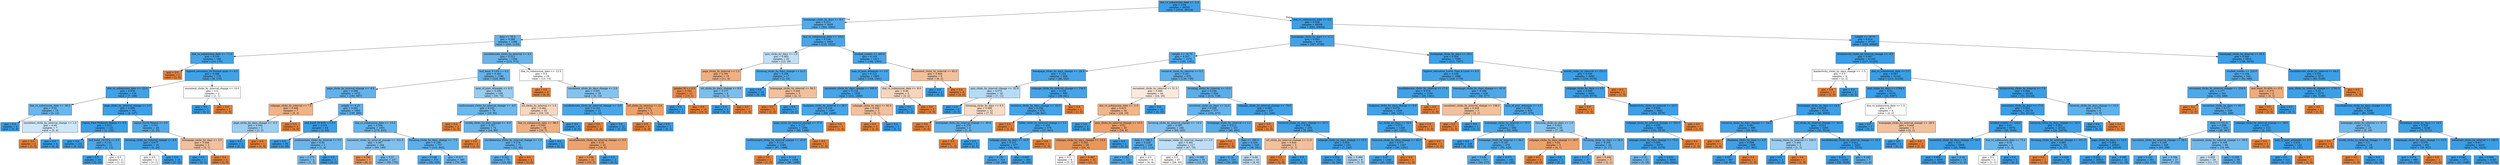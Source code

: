 digraph Tree {
node [shape=box, style="filled", color="black"] ;
0 [label="due_vs_submission_date <= -2.5\ngini = 0.04\nsamples = 49335\nvalue = [1016, 48319]", fillcolor="#399de5fa"] ;
1 [label="homepage_clicks_by_days <= 9.5\ngini = 0.211\nsamples = 3029\nvalue = [364, 2665]", fillcolor="#399de5dc"] ;
0 -> 1 [labeldistance=2.5, labelangle=45, headlabel="True"] ;
2 [label="date <= 35.5\ngini = 0.289\nsamples = 1386\nvalue = [243, 1143]", fillcolor="#399de5c9"] ;
1 -> 2 ;
3 [label="due_vs_submission_date <= -71.0\ngini = 0.105\nsamples = 180\nvalue = [10, 170]", fillcolor="#399de5f0"] ;
2 -> 3 ;
4 [label="gini = 0.0\nsamples = 2\nvalue = [2, 0]", fillcolor="#e58139ff"] ;
3 -> 4 ;
5 [label="highest_education_No Formal quals <= 0.5\ngini = 0.086\nsamples = 178\nvalue = [8, 170]", fillcolor="#399de5f3"] ;
3 -> 5 ;
6 [label="due_vs_submission_date <= -22.5\ngini = 0.076\nsamples = 176\nvalue = [7, 169]", fillcolor="#399de5f4"] ;
5 -> 6 ;
7 [label="due_vs_submission_date <= -36.5\ngini = 0.32\nsamples = 15\nvalue = [3, 12]", fillcolor="#399de5bf"] ;
6 -> 7 ;
8 [label="gini = 0.0\nsamples = 8\nvalue = [0, 8]", fillcolor="#399de5ff"] ;
7 -> 8 ;
9 [label="oucontent_clicks_by_interval_change <= 1.0\ngini = 0.49\nsamples = 7\nvalue = [3, 4]", fillcolor="#399de540"] ;
7 -> 9 ;
10 [label="gini = 0.0\nsamples = 3\nvalue = [3, 0]", fillcolor="#e58139ff"] ;
9 -> 10 ;
11 [label="gini = 0.0\nsamples = 4\nvalue = [0, 4]", fillcolor="#399de5ff"] ;
9 -> 11 ;
12 [label="page_clicks_by_interval_change <= 2.5\ngini = 0.048\nsamples = 161\nvalue = [4, 157]", fillcolor="#399de5f9"] ;
6 -> 12 ;
13 [label="region_East Midlands Region <= 0.5\ngini = 0.015\nsamples = 133\nvalue = [1, 132]", fillcolor="#399de5fd"] ;
12 -> 13 ;
14 [label="gini = 0.0\nsamples = 121\nvalue = [0, 121]", fillcolor="#399de5ff"] ;
13 -> 14 ;
15 [label="imd_band_10-20% <= 0.5\ngini = 0.153\nsamples = 12\nvalue = [1, 11]", fillcolor="#399de5e8"] ;
13 -> 15 ;
16 [label="gini = 0.0\nsamples = 10\nvalue = [0, 10]", fillcolor="#399de5ff"] ;
15 -> 16 ;
17 [label="gini = 0.5\nsamples = 2\nvalue = [1, 1]", fillcolor="#e5813900"] ;
15 -> 17 ;
18 [label="region_North Region <= 0.5\ngini = 0.191\nsamples = 28\nvalue = [3, 25]", fillcolor="#399de5e0"] ;
12 -> 18 ;
19 [label="forumng_clicks_by_interval_change <= 4.5\ngini = 0.077\nsamples = 25\nvalue = [1, 24]", fillcolor="#399de5f4"] ;
18 -> 19 ;
20 [label="gini = 0.5\nsamples = 2\nvalue = [1, 1]", fillcolor="#e5813900"] ;
19 -> 20 ;
21 [label="gini = 0.0\nsamples = 23\nvalue = [0, 23]", fillcolor="#399de5ff"] ;
19 -> 21 ;
22 [label="homepage_clicks_by_days <= 3.5\ngini = 0.444\nsamples = 3\nvalue = [2, 1]", fillcolor="#e581397f"] ;
18 -> 22 ;
23 [label="gini = 0.0\nsamples = 1\nvalue = [0, 1]", fillcolor="#399de5ff"] ;
22 -> 23 ;
24 [label="gini = 0.0\nsamples = 2\nvalue = [2, 0]", fillcolor="#e58139ff"] ;
22 -> 24 ;
25 [label="oucontent_clicks_by_interval_change <= 14.0\ngini = 0.5\nsamples = 2\nvalue = [1, 1]", fillcolor="#e5813900"] ;
5 -> 25 ;
26 [label="gini = 0.0\nsamples = 1\nvalue = [0, 1]", fillcolor="#399de5ff"] ;
25 -> 26 ;
27 [label="gini = 0.0\nsamples = 1\nvalue = [1, 0]", fillcolor="#e58139ff"] ;
25 -> 27 ;
28 [label="oucollaborate_clicks_by_interval <= 4.5\ngini = 0.312\nsamples = 1206\nvalue = [233, 973]", fillcolor="#399de5c2"] ;
2 -> 28 ;
29 [label="imd_band_0-10% <= 0.5\ngini = 0.303\nsamples = 1180\nvalue = [220, 960]", fillcolor="#399de5c5"] ;
28 -> 29 ;
30 [label="page_clicks_by_interval_change <= -9.5\ngini = 0.286\nsamples = 1072\nvalue = [185, 887]", fillcolor="#399de5ca"] ;
29 -> 30 ;
31 [label="subpage_clicks_by_interval <= 7.5\ngini = 0.408\nsamples = 7\nvalue = [5, 2]", fillcolor="#e5813999"] ;
30 -> 31 ;
32 [label="page_clicks_by_days_change <= -5.5\ngini = 0.444\nsamples = 3\nvalue = [1, 2]", fillcolor="#399de57f"] ;
31 -> 32 ;
33 [label="gini = 0.0\nsamples = 2\nvalue = [0, 2]", fillcolor="#399de5ff"] ;
32 -> 33 ;
34 [label="gini = 0.0\nsamples = 1\nvalue = [1, 0]", fillcolor="#e58139ff"] ;
32 -> 34 ;
35 [label="gini = 0.0\nsamples = 4\nvalue = [4, 0]", fillcolor="#e58139ff"] ;
31 -> 35 ;
36 [label="weight <= 6.25\ngini = 0.281\nsamples = 1065\nvalue = [180, 885]", fillcolor="#399de5cb"] ;
30 -> 36 ;
37 [label="imd_band_50-60% <= 0.5\ngini = 0.031\nsamples = 64\nvalue = [1, 63]", fillcolor="#399de5fb"] ;
36 -> 37 ;
38 [label="gini = 0.0\nsamples = 59\nvalue = [0, 59]", fillcolor="#399de5ff"] ;
37 -> 38 ;
39 [label="ouelluminate_clicks_by_interval <= 0.5\ngini = 0.32\nsamples = 5\nvalue = [1, 4]", fillcolor="#399de5bf"] ;
37 -> 39 ;
40 [label="gini = 0.375\nsamples = 4\nvalue = [1, 3]", fillcolor="#399de5aa"] ;
39 -> 40 ;
41 [label="gini = 0.0\nsamples = 1\nvalue = [0, 1]", fillcolor="#399de5ff"] ;
39 -> 41 ;
42 [label="due_vs_submission_date <= -13.5\ngini = 0.294\nsamples = 1001\nvalue = [179, 822]", fillcolor="#399de5c7"] ;
36 -> 42 ;
43 [label="oucontent_clicks_by_interval_change <= -321.5\ngini = 0.387\nsamples = 244\nvalue = [64, 180]", fillcolor="#399de5a4"] ;
42 -> 43 ;
44 [label="gini = 0.245\nsamples = 7\nvalue = [6, 1]", fillcolor="#e58139d4"] ;
43 -> 44 ;
45 [label="gini = 0.37\nsamples = 237\nvalue = [58, 179]", fillcolor="#399de5ac"] ;
43 -> 45 ;
46 [label="forumng_clicks_by_days_change <= -7.5\ngini = 0.258\nsamples = 757\nvalue = [115, 642]", fillcolor="#399de5d1"] ;
42 -> 46 ;
47 [label="gini = 0.188\nsamples = 372\nvalue = [39, 333]", fillcolor="#399de5e1"] ;
46 -> 47 ;
48 [label="gini = 0.317\nsamples = 385\nvalue = [76, 309]", fillcolor="#399de5c0"] ;
46 -> 48 ;
49 [label="num_of_prev_attempts <= 0.5\ngini = 0.438\nsamples = 108\nvalue = [35, 73]", fillcolor="#399de585"] ;
29 -> 49 ;
50 [label="ouelluminate_clicks_by_interval_change <= -4.5\ngini = 0.332\nsamples = 76\nvalue = [16, 60]", fillcolor="#399de5bb"] ;
49 -> 50 ;
51 [label="gini = 0.0\nsamples = 2\nvalue = [2, 0]", fillcolor="#e58139ff"] ;
50 -> 51 ;
52 [label="ouwiki_clicks_by_days_change <= -6.0\ngini = 0.307\nsamples = 74\nvalue = [14, 60]", fillcolor="#399de5c4"] ;
50 -> 52 ;
53 [label="gini = 0.0\nsamples = 2\nvalue = [2, 0]", fillcolor="#e58139ff"] ;
52 -> 53 ;
54 [label="oucollaborate_clicks_by_interval_change <= 1.5\ngini = 0.278\nsamples = 72\nvalue = [12, 60]", fillcolor="#399de5cc"] ;
52 -> 54 ;
55 [label="gini = 0.245\nsamples = 70\nvalue = [10, 60]", fillcolor="#399de5d4"] ;
54 -> 55 ;
56 [label="gini = 0.0\nsamples = 2\nvalue = [2, 0]", fillcolor="#e58139ff"] ;
54 -> 56 ;
57 [label="url_clicks_by_interval <= 1.5\ngini = 0.482\nsamples = 32\nvalue = [19, 13]", fillcolor="#e5813951"] ;
49 -> 57 ;
58 [label="due_vs_submission_date <= -86.5\ngini = 0.393\nsamples = 26\nvalue = [19, 7]", fillcolor="#e58139a1"] ;
57 -> 58 ;
59 [label="gini = 0.0\nsamples = 2\nvalue = [0, 2]", fillcolor="#399de5ff"] ;
58 -> 59 ;
60 [label="oucollaborate_clicks_by_interval_change <= 0.5\ngini = 0.33\nsamples = 24\nvalue = [19, 5]", fillcolor="#e58139bc"] ;
58 -> 60 ;
61 [label="gini = 0.236\nsamples = 22\nvalue = [19, 3]", fillcolor="#e58139d7"] ;
60 -> 61 ;
62 [label="gini = 0.0\nsamples = 2\nvalue = [0, 2]", fillcolor="#399de5ff"] ;
60 -> 62 ;
63 [label="gini = 0.0\nsamples = 6\nvalue = [0, 6]", fillcolor="#399de5ff"] ;
57 -> 63 ;
64 [label="due_vs_submission_date <= -12.5\ngini = 0.5\nsamples = 26\nvalue = [13, 13]", fillcolor="#e5813900"] ;
28 -> 64 ;
65 [label="gini = 0.0\nsamples = 8\nvalue = [8, 0]", fillcolor="#e58139ff"] ;
64 -> 65 ;
66 [label="oucontent_clicks_by_days_change <= 2.0\ngini = 0.401\nsamples = 18\nvalue = [5, 13]", fillcolor="#399de59d"] ;
64 -> 66 ;
67 [label="oucollaborate_clicks_by_interval_change <= -2.0\ngini = 0.142\nsamples = 13\nvalue = [1, 12]", fillcolor="#399de5ea"] ;
66 -> 67 ;
68 [label="gini = 0.0\nsamples = 1\nvalue = [1, 0]", fillcolor="#e58139ff"] ;
67 -> 68 ;
69 [label="gini = 0.0\nsamples = 12\nvalue = [0, 12]", fillcolor="#399de5ff"] ;
67 -> 69 ;
70 [label="url_clicks_by_interval <= 2.0\ngini = 0.32\nsamples = 5\nvalue = [4, 1]", fillcolor="#e58139bf"] ;
66 -> 70 ;
71 [label="gini = 0.0\nsamples = 4\nvalue = [4, 0]", fillcolor="#e58139ff"] ;
70 -> 71 ;
72 [label="gini = 0.0\nsamples = 1\nvalue = [0, 1]", fillcolor="#399de5ff"] ;
70 -> 72 ;
73 [label="due_vs_submission_date <= -23.0\ngini = 0.136\nsamples = 1643\nvalue = [121, 1522]", fillcolor="#399de5eb"] ;
1 -> 73 ;
74 [label="quiz_clicks_by_days <= 1.0\ngini = 0.482\nsamples = 32\nvalue = [13, 19]", fillcolor="#399de551"] ;
73 -> 74 ;
75 [label="page_clicks_by_interval <= 1.5\ngini = 0.391\nsamples = 15\nvalue = [11, 4]", fillcolor="#e58139a2"] ;
74 -> 75 ;
76 [label="gender_M <= 0.5\ngini = 0.165\nsamples = 11\nvalue = [10, 1]", fillcolor="#e58139e6"] ;
75 -> 76 ;
77 [label="gini = 0.0\nsamples = 1\nvalue = [0, 1]", fillcolor="#399de5ff"] ;
76 -> 77 ;
78 [label="gini = 0.0\nsamples = 10\nvalue = [10, 0]", fillcolor="#e58139ff"] ;
76 -> 78 ;
79 [label="url_clicks_by_days_change <= 8.0\ngini = 0.375\nsamples = 4\nvalue = [1, 3]", fillcolor="#399de5aa"] ;
75 -> 79 ;
80 [label="gini = 0.0\nsamples = 3\nvalue = [0, 3]", fillcolor="#399de5ff"] ;
79 -> 80 ;
81 [label="gini = 0.0\nsamples = 1\nvalue = [1, 0]", fillcolor="#e58139ff"] ;
79 -> 81 ;
82 [label="forumng_clicks_by_days_change <= 41.5\ngini = 0.208\nsamples = 17\nvalue = [2, 15]", fillcolor="#399de5dd"] ;
74 -> 82 ;
83 [label="gini = 0.0\nsamples = 14\nvalue = [0, 14]", fillcolor="#399de5ff"] ;
82 -> 83 ;
84 [label="homepage_clicks_by_interval <= 56.5\ngini = 0.444\nsamples = 3\nvalue = [2, 1]", fillcolor="#e581397f"] ;
82 -> 84 ;
85 [label="gini = 0.0\nsamples = 2\nvalue = [2, 0]", fillcolor="#e58139ff"] ;
84 -> 85 ;
86 [label="gini = 0.0\nsamples = 1\nvalue = [0, 1]", fillcolor="#399de5ff"] ;
84 -> 86 ;
87 [label="studied_credits <= 345.0\ngini = 0.125\nsamples = 1611\nvalue = [108, 1503]", fillcolor="#399de5ed"] ;
73 -> 87 ;
88 [label="num_of_prev_attempts <= 3.5\ngini = 0.121\nsamples = 1605\nvalue = [104, 1501]", fillcolor="#399de5ed"] ;
87 -> 88 ;
89 [label="oucontent_clicks_by_days_change <= 349.5\ngini = 0.118\nsamples = 1600\nvalue = [101, 1499]", fillcolor="#399de5ee"] ;
88 -> 89 ;
90 [label="dualpane_clicks_by_interval <= 28.5\ngini = 0.116\nsamples = 1597\nvalue = [99, 1498]", fillcolor="#399de5ee"] ;
89 -> 90 ;
91 [label="page_clicks_by_interval_change <= 27.0\ngini = 0.115\nsamples = 1596\nvalue = [98, 1498]", fillcolor="#399de5ee"] ;
90 -> 91 ;
92 [label="ouelluminate_clicks_by_interval_change <= -43.0\ngini = 0.114\nsamples = 1595\nvalue = [97, 1498]", fillcolor="#399de5ee"] ;
91 -> 92 ;
93 [label="gini = 0.0\nsamples = 1\nvalue = [1, 0]", fillcolor="#e58139ff"] ;
92 -> 93 ;
94 [label="gini = 0.113\nsamples = 1594\nvalue = [96, 1498]", fillcolor="#399de5ef"] ;
92 -> 94 ;
95 [label="gini = 0.0\nsamples = 1\nvalue = [1, 0]", fillcolor="#e58139ff"] ;
91 -> 95 ;
96 [label="gini = 0.0\nsamples = 1\nvalue = [1, 0]", fillcolor="#e58139ff"] ;
90 -> 96 ;
97 [label="subpage_clicks_by_days <= 82.0\ngini = 0.444\nsamples = 3\nvalue = [2, 1]", fillcolor="#e581397f"] ;
89 -> 97 ;
98 [label="gini = 0.0\nsamples = 2\nvalue = [2, 0]", fillcolor="#e58139ff"] ;
97 -> 98 ;
99 [label="gini = 0.0\nsamples = 1\nvalue = [0, 1]", fillcolor="#399de5ff"] ;
97 -> 99 ;
100 [label="due_vs_submission_date <= -6.0\ngini = 0.48\nsamples = 5\nvalue = [3, 2]", fillcolor="#e5813955"] ;
88 -> 100 ;
101 [label="gini = 0.0\nsamples = 2\nvalue = [0, 2]", fillcolor="#399de5ff"] ;
100 -> 101 ;
102 [label="gini = 0.0\nsamples = 3\nvalue = [3, 0]", fillcolor="#e58139ff"] ;
100 -> 102 ;
103 [label="oucontent_clicks_by_interval <= 82.5\ngini = 0.444\nsamples = 6\nvalue = [4, 2]", fillcolor="#e581397f"] ;
87 -> 103 ;
104 [label="gini = 0.0\nsamples = 2\nvalue = [0, 2]", fillcolor="#399de5ff"] ;
103 -> 104 ;
105 [label="gini = 0.0\nsamples = 4\nvalue = [4, 0]", fillcolor="#e58139ff"] ;
103 -> 105 ;
106 [label="due_vs_submission_date <= 0.5\ngini = 0.028\nsamples = 46306\nvalue = [652, 45654]", fillcolor="#399de5fb"] ;
0 -> 106 [labeldistance=2.5, labelangle=-45, headlabel="False"] ;
107 [label="homepage_clicks_by_days <= 11.5\ngini = 0.083\nsamples = 9145\nvalue = [397, 8748]", fillcolor="#399de5f3"] ;
106 -> 107 ;
108 [label="weight <= 18.75\ngini = 0.207\nsamples = 1576\nvalue = [185, 1391]", fillcolor="#399de5dd"] ;
107 -> 108 ;
109 [label="homepage_clicks_by_days_change <= -29.5\ngini = 0.123\nsamples = 698\nvalue = [46, 652]", fillcolor="#399de5ed"] ;
108 -> 109 ;
110 [label="quiz_clicks_by_interval_change <= -52.0\ngini = 0.475\nsamples = 18\nvalue = [7, 11]", fillcolor="#399de55d"] ;
109 -> 110 ;
111 [label="gini = 0.0\nsamples = 6\nvalue = [0, 6]", fillcolor="#399de5ff"] ;
110 -> 111 ;
112 [label="forumng_clicks_by_days <= 9.5\ngini = 0.486\nsamples = 12\nvalue = [7, 5]", fillcolor="#e5813949"] ;
110 -> 112 ;
113 [label="gini = 0.0\nsamples = 6\nvalue = [6, 0]", fillcolor="#e58139ff"] ;
112 -> 113 ;
114 [label="homepage_clicks_by_interval_change <= -69.0\ngini = 0.278\nsamples = 6\nvalue = [1, 5]", fillcolor="#399de5cc"] ;
112 -> 114 ;
115 [label="gini = 0.0\nsamples = 1\nvalue = [1, 0]", fillcolor="#e58139ff"] ;
114 -> 115 ;
116 [label="gini = 0.0\nsamples = 5\nvalue = [0, 5]", fillcolor="#399de5ff"] ;
114 -> 116 ;
117 [label="subpage_clicks_by_interval_change <= 134.5\ngini = 0.108\nsamples = 680\nvalue = [39, 641]", fillcolor="#399de5ef"] ;
109 -> 117 ;
118 [label="resource_clicks_by_days_change <= -23.5\ngini = 0.106\nsamples = 679\nvalue = [38, 641]", fillcolor="#399de5f0"] ;
117 -> 118 ;
119 [label="gini = 0.0\nsamples = 1\nvalue = [1, 0]", fillcolor="#e58139ff"] ;
118 -> 119 ;
120 [label="folder_clicks_by_interval_change <= 2.5\ngini = 0.103\nsamples = 678\nvalue = [37, 641]", fillcolor="#399de5f0"] ;
118 -> 120 ;
121 [label="subpage_clicks_by_days <= 10.5\ngini = 0.101\nsamples = 677\nvalue = [36, 641]", fillcolor="#399de5f1"] ;
120 -> 121 ;
122 [label="gini = 0.162\nsamples = 314\nvalue = [28, 286]", fillcolor="#399de5e6"] ;
121 -> 122 ;
123 [label="gini = 0.043\nsamples = 363\nvalue = [8, 355]", fillcolor="#399de5f9"] ;
121 -> 123 ;
124 [label="gini = 0.0\nsamples = 1\nvalue = [1, 0]", fillcolor="#e58139ff"] ;
120 -> 124 ;
125 [label="gini = 0.0\nsamples = 1\nvalue = [1, 0]", fillcolor="#e58139ff"] ;
117 -> 125 ;
126 [label="resource_clicks_by_interval <= 0.5\ngini = 0.267\nsamples = 878\nvalue = [139, 739]", fillcolor="#399de5cf"] ;
108 -> 126 ;
127 [label="oucontent_clicks_by_interval <= 51.5\ngini = 0.496\nsamples = 44\nvalue = [24, 20]", fillcolor="#e581392a"] ;
126 -> 127 ;
128 [label="due_vs_submission_date <= -1.5\ngini = 0.415\nsamples = 34\nvalue = [24, 10]", fillcolor="#e5813995"] ;
127 -> 128 ;
129 [label="gini = 0.0\nsamples = 4\nvalue = [0, 4]", fillcolor="#399de5ff"] ;
128 -> 129 ;
130 [label="quiz_clicks_by_interval_change <= 15.5\ngini = 0.32\nsamples = 30\nvalue = [24, 6]", fillcolor="#e58139bf"] ;
128 -> 130 ;
131 [label="subpage_clicks_by_days_change <= -14.0\ngini = 0.245\nsamples = 28\nvalue = [24, 4]", fillcolor="#e58139d4"] ;
130 -> 131 ;
132 [label="gini = 0.5\nsamples = 6\nvalue = [3, 3]", fillcolor="#e5813900"] ;
131 -> 132 ;
133 [label="gini = 0.087\nsamples = 22\nvalue = [21, 1]", fillcolor="#e58139f3"] ;
131 -> 133 ;
134 [label="gini = 0.0\nsamples = 2\nvalue = [0, 2]", fillcolor="#399de5ff"] ;
130 -> 134 ;
135 [label="gini = 0.0\nsamples = 10\nvalue = [0, 10]", fillcolor="#399de5ff"] ;
127 -> 135 ;
136 [label="forumng_clicks_by_interval <= 13.5\ngini = 0.238\nsamples = 834\nvalue = [115, 719]", fillcolor="#399de5d6"] ;
126 -> 136 ;
137 [label="oucontent_clicks_by_days <= 22.5\ngini = 0.296\nsamples = 577\nvalue = [104, 473]", fillcolor="#399de5c7"] ;
136 -> 137 ;
138 [label="forumng_clicks_by_interval_change <= -10.5\ngini = 0.385\nsamples = 246\nvalue = [64, 182]", fillcolor="#399de5a5"] ;
137 -> 138 ;
139 [label="date <= 168.5\ngini = 0.229\nsamples = 129\nvalue = [17, 112]", fillcolor="#399de5d8"] ;
138 -> 139 ;
140 [label="gini = 0.192\nsamples = 121\nvalue = [13, 108]", fillcolor="#399de5e0"] ;
139 -> 140 ;
141 [label="gini = 0.5\nsamples = 8\nvalue = [4, 4]", fillcolor="#e5813900"] ;
139 -> 141 ;
142 [label="homepage_clicks_by_interval_change <= 2.5\ngini = 0.481\nsamples = 117\nvalue = [47, 70]", fillcolor="#399de554"] ;
138 -> 142 ;
143 [label="gini = 0.5\nsamples = 67\nvalue = [34, 33]", fillcolor="#e5813908"] ;
142 -> 143 ;
144 [label="gini = 0.385\nsamples = 50\nvalue = [13, 37]", fillcolor="#399de5a5"] ;
142 -> 144 ;
145 [label="homepage_clicks_by_interval <= 2.5\ngini = 0.212\nsamples = 331\nvalue = [40, 291]", fillcolor="#399de5dc"] ;
137 -> 145 ;
146 [label="gini = 0.0\nsamples = 2\nvalue = [2, 0]", fillcolor="#e58139ff"] ;
145 -> 146 ;
147 [label="date <= 186.0\ngini = 0.204\nsamples = 329\nvalue = [38, 291]", fillcolor="#399de5de"] ;
145 -> 147 ;
148 [label="gini = 0.19\nsamples = 319\nvalue = [34, 285]", fillcolor="#399de5e1"] ;
147 -> 148 ;
149 [label="gini = 0.48\nsamples = 10\nvalue = [4, 6]", fillcolor="#399de555"] ;
147 -> 149 ;
150 [label="subpage_clicks_by_interval_change <= -79.5\ngini = 0.082\nsamples = 257\nvalue = [11, 246]", fillcolor="#399de5f4"] ;
136 -> 150 ;
151 [label="gini = 0.0\nsamples = 2\nvalue = [2, 0]", fillcolor="#e58139ff"] ;
150 -> 151 ;
152 [label="resource_clicks_by_days_change <= -22.5\ngini = 0.068\nsamples = 255\nvalue = [9, 246]", fillcolor="#399de5f6"] ;
150 -> 152 ;
153 [label="url_clicks_by_interval_change <= 11.0\ngini = 0.444\nsamples = 3\nvalue = [2, 1]", fillcolor="#e581397f"] ;
152 -> 153 ;
154 [label="gini = 0.0\nsamples = 2\nvalue = [2, 0]", fillcolor="#e58139ff"] ;
153 -> 154 ;
155 [label="gini = 0.0\nsamples = 1\nvalue = [0, 1]", fillcolor="#399de5ff"] ;
153 -> 155 ;
156 [label="subpage_clicks_by_days_change <= 15.5\ngini = 0.054\nsamples = 252\nvalue = [7, 245]", fillcolor="#399de5f8"] ;
152 -> 156 ;
157 [label="gini = 0.032\nsamples = 244\nvalue = [4, 240]", fillcolor="#399de5fb"] ;
156 -> 157 ;
158 [label="gini = 0.469\nsamples = 8\nvalue = [3, 5]", fillcolor="#399de566"] ;
156 -> 158 ;
159 [label="homepage_clicks_by_days <= 19.5\ngini = 0.054\nsamples = 7569\nvalue = [212, 7357]", fillcolor="#399de5f8"] ;
107 -> 159 ;
160 [label="highest_education_Lower Than A Level <= 0.5\ngini = 0.108\nsamples = 1886\nvalue = [108, 1778]", fillcolor="#399de5f0"] ;
159 -> 160 ;
161 [label="oucollaborate_clicks_by_interval <= 17.5\ngini = 0.075\nsamples = 1250\nvalue = [49, 1201]", fillcolor="#399de5f5"] ;
160 -> 161 ;
162 [label="dualpane_clicks_by_days_change <= 6.0\ngini = 0.074\nsamples = 1249\nvalue = [48, 1201]", fillcolor="#399de5f5"] ;
161 -> 162 ;
163 [label="url_clicks_by_days <= 16.5\ngini = 0.072\nsamples = 1248\nvalue = [47, 1201]", fillcolor="#399de5f5"] ;
162 -> 163 ;
164 [label="resource_clicks_by_days_change <= 36.5\ngini = 0.071\nsamples = 1247\nvalue = [46, 1201]", fillcolor="#399de5f5"] ;
163 -> 164 ;
165 [label="gini = 0.07\nsamples = 1246\nvalue = [45, 1201]", fillcolor="#399de5f5"] ;
164 -> 165 ;
166 [label="gini = 0.0\nsamples = 1\nvalue = [1, 0]", fillcolor="#e58139ff"] ;
164 -> 166 ;
167 [label="gini = 0.0\nsamples = 1\nvalue = [1, 0]", fillcolor="#e58139ff"] ;
163 -> 167 ;
168 [label="gini = 0.0\nsamples = 1\nvalue = [1, 0]", fillcolor="#e58139ff"] ;
162 -> 168 ;
169 [label="gini = 0.0\nsamples = 1\nvalue = [1, 0]", fillcolor="#e58139ff"] ;
161 -> 169 ;
170 [label="homepage_clicks_by_days_change <= -61.0\ngini = 0.168\nsamples = 636\nvalue = [59, 577]", fillcolor="#399de5e5"] ;
160 -> 170 ;
171 [label="oucontent_clicks_by_interval_change <= 138.0\ngini = 0.444\nsamples = 3\nvalue = [2, 1]", fillcolor="#e581397f"] ;
170 -> 171 ;
172 [label="gini = 0.0\nsamples = 2\nvalue = [2, 0]", fillcolor="#e58139ff"] ;
171 -> 172 ;
173 [label="gini = 0.0\nsamples = 1\nvalue = [0, 1]", fillcolor="#399de5ff"] ;
171 -> 173 ;
174 [label="num_of_prev_attempts <= 1.5\ngini = 0.164\nsamples = 633\nvalue = [57, 576]", fillcolor="#399de5e6"] ;
170 -> 174 ;
175 [label="homepage_clicks_by_interval <= 15.5\ngini = 0.151\nsamples = 608\nvalue = [50, 558]", fillcolor="#399de5e8"] ;
174 -> 175 ;
176 [label="gini = 0.0\nsamples = 129\nvalue = [0, 129]", fillcolor="#399de5ff"] ;
175 -> 176 ;
177 [label="homepage_clicks_by_interval <= 36.5\ngini = 0.187\nsamples = 479\nvalue = [50, 429]", fillcolor="#399de5e1"] ;
175 -> 177 ;
178 [label="gini = 0.239\nsamples = 317\nvalue = [44, 273]", fillcolor="#399de5d6"] ;
177 -> 178 ;
179 [label="gini = 0.071\nsamples = 162\nvalue = [6, 156]", fillcolor="#399de5f5"] ;
177 -> 179 ;
180 [label="forumng_clicks_by_days <= 1.0\ngini = 0.403\nsamples = 25\nvalue = [7, 18]", fillcolor="#399de59c"] ;
174 -> 180 ;
181 [label="subpage_clicks_by_days_change <= 18.5\ngini = 0.32\nsamples = 5\nvalue = [4, 1]", fillcolor="#e58139bf"] ;
180 -> 181 ;
182 [label="gini = 0.0\nsamples = 4\nvalue = [4, 0]", fillcolor="#e58139ff"] ;
181 -> 182 ;
183 [label="gini = 0.0\nsamples = 1\nvalue = [0, 1]", fillcolor="#399de5ff"] ;
181 -> 183 ;
184 [label="forumng_clicks_by_days <= 26.5\ngini = 0.255\nsamples = 20\nvalue = [3, 17]", fillcolor="#399de5d2"] ;
180 -> 184 ;
185 [label="gini = 0.111\nsamples = 17\nvalue = [1, 16]", fillcolor="#399de5ef"] ;
184 -> 185 ;
186 [label="gini = 0.444\nsamples = 3\nvalue = [2, 1]", fillcolor="#e581397f"] ;
184 -> 186 ;
187 [label="ouwiki_clicks_by_interval <= 151.0\ngini = 0.036\nsamples = 5683\nvalue = [104, 5579]", fillcolor="#399de5fa"] ;
159 -> 187 ;
188 [label="subpage_clicks_by_days <= 0.5\ngini = 0.036\nsamples = 5682\nvalue = [103, 5579]", fillcolor="#399de5fa"] ;
187 -> 188 ;
189 [label="gini = 0.0\nsamples = 1\nvalue = [1, 0]", fillcolor="#e58139ff"] ;
188 -> 189 ;
190 [label="htmlactivity_clicks_by_interval <= 10.5\ngini = 0.035\nsamples = 5681\nvalue = [102, 5579]", fillcolor="#399de5fa"] ;
188 -> 190 ;
191 [label="subpage_clicks_by_interval_change <= 354.5\ngini = 0.035\nsamples = 5680\nvalue = [101, 5579]", fillcolor="#399de5fa"] ;
190 -> 191 ;
192 [label="subpage_clicks_by_days_change <= -75.5\ngini = 0.035\nsamples = 5679\nvalue = [100, 5579]", fillcolor="#399de5fa"] ;
191 -> 192 ;
193 [label="gini = 0.34\nsamples = 23\nvalue = [5, 18]", fillcolor="#399de5b8"] ;
192 -> 193 ;
194 [label="gini = 0.033\nsamples = 5656\nvalue = [95, 5561]", fillcolor="#399de5fb"] ;
192 -> 194 ;
195 [label="gini = 0.0\nsamples = 1\nvalue = [1, 0]", fillcolor="#e58139ff"] ;
191 -> 195 ;
196 [label="gini = 0.0\nsamples = 1\nvalue = [1, 0]", fillcolor="#e58139ff"] ;
190 -> 196 ;
197 [label="gini = 0.0\nsamples = 1\nvalue = [1, 0]", fillcolor="#e58139ff"] ;
187 -> 197 ;
198 [label="weight <= 18.75\ngini = 0.014\nsamples = 37161\nvalue = [255, 36906]", fillcolor="#399de5fd"] ;
106 -> 198 ;
199 [label="htmlactivity_clicks_by_interval_change <= -8.5\ngini = 0.007\nsamples = 31345\nvalue = [117, 31228]", fillcolor="#399de5fe"] ;
198 -> 199 ;
200 [label="htmlactivity_clicks_by_days_change <= -1.5\ngini = 0.5\nsamples = 4\nvalue = [2, 2]", fillcolor="#e5813900"] ;
199 -> 200 ;
201 [label="gini = 0.0\nsamples = 2\nvalue = [2, 0]", fillcolor="#e58139ff"] ;
200 -> 201 ;
202 [label="gini = 0.0\nsamples = 2\nvalue = [0, 2]", fillcolor="#399de5ff"] ;
200 -> 202 ;
203 [label="due_vs_submission_date <= 2.5\ngini = 0.007\nsamples = 31341\nvalue = [115, 31226]", fillcolor="#399de5fe"] ;
199 -> 203 ;
204 [label="quiz_clicks_by_days <= 1784.5\ngini = 0.02\nsamples = 6159\nvalue = [62, 6097]", fillcolor="#399de5fc"] ;
203 -> 204 ;
205 [label="homepage_clicks_by_days <= 14.5\ngini = 0.019\nsamples = 6155\nvalue = [60, 6095]", fillcolor="#399de5fc"] ;
204 -> 205 ;
206 [label="resource_clicks_by_days_change <= -24.5\ngini = 0.061\nsamples = 889\nvalue = [28, 861]", fillcolor="#399de5f7"] ;
205 -> 206 ;
207 [label="gini = 0.0\nsamples = 1\nvalue = [1, 0]", fillcolor="#e58139ff"] ;
206 -> 207 ;
208 [label="dualpane_clicks_by_days <= 4.5\ngini = 0.059\nsamples = 888\nvalue = [27, 861]", fillcolor="#399de5f7"] ;
206 -> 208 ;
209 [label="gini = 0.057\nsamples = 887\nvalue = [26, 861]", fillcolor="#399de5f7"] ;
208 -> 209 ;
210 [label="gini = 0.0\nsamples = 1\nvalue = [1, 0]", fillcolor="#e58139ff"] ;
208 -> 210 ;
211 [label="url_clicks_by_interval_change <= -44.0\ngini = 0.012\nsamples = 5266\nvalue = [32, 5234]", fillcolor="#399de5fd"] ;
205 -> 211 ;
212 [label="forumng_clicks_by_interval <= 226.5\ngini = 0.444\nsamples = 3\nvalue = [1, 2]", fillcolor="#399de57f"] ;
211 -> 212 ;
213 [label="gini = 0.0\nsamples = 2\nvalue = [0, 2]", fillcolor="#399de5ff"] ;
212 -> 213 ;
214 [label="gini = 0.0\nsamples = 1\nvalue = [1, 0]", fillcolor="#e58139ff"] ;
212 -> 214 ;
215 [label="oucollaborate_clicks_by_interval_change <= 16.5\ngini = 0.012\nsamples = 5263\nvalue = [31, 5232]", fillcolor="#399de5fd"] ;
211 -> 215 ;
216 [label="gini = 0.011\nsamples = 5256\nvalue = [30, 5226]", fillcolor="#399de5fe"] ;
215 -> 216 ;
217 [label="gini = 0.245\nsamples = 7\nvalue = [1, 6]", fillcolor="#399de5d4"] ;
215 -> 217 ;
218 [label="due_vs_submission_date <= 1.5\ngini = 0.5\nsamples = 4\nvalue = [2, 2]", fillcolor="#e5813900"] ;
204 -> 218 ;
219 [label="gini = 0.0\nsamples = 1\nvalue = [0, 1]", fillcolor="#399de5ff"] ;
218 -> 219 ;
220 [label="homepage_clicks_by_interval_change <= -28.5\ngini = 0.444\nsamples = 3\nvalue = [2, 1]", fillcolor="#e581397f"] ;
218 -> 220 ;
221 [label="gini = 0.0\nsamples = 1\nvalue = [0, 1]", fillcolor="#399de5ff"] ;
220 -> 221 ;
222 [label="gini = 0.0\nsamples = 2\nvalue = [2, 0]", fillcolor="#e58139ff"] ;
220 -> 222 ;
223 [label="htmlactivity_clicks_by_interval <= 7.5\ngini = 0.004\nsamples = 25182\nvalue = [53, 25129]", fillcolor="#399de5fe"] ;
203 -> 223 ;
224 [label="oucontent_clicks_by_days <= 17.5\ngini = 0.004\nsamples = 25176\nvalue = [52, 25124]", fillcolor="#399de5fe"] ;
223 -> 224 ;
225 [label="studied_credits <= 320.0\ngini = 0.01\nsamples = 5074\nvalue = [26, 5048]", fillcolor="#399de5fe"] ;
224 -> 225 ;
226 [label="oucontent_clicks_by_days_change <= 16.5\ngini = 0.01\nsamples = 5069\nvalue = [25, 5044]", fillcolor="#399de5fe"] ;
225 -> 226 ;
227 [label="gini = 0.009\nsamples = 5059\nvalue = [24, 5035]", fillcolor="#399de5fe"] ;
226 -> 227 ;
228 [label="gini = 0.18\nsamples = 10\nvalue = [1, 9]", fillcolor="#399de5e3"] ;
226 -> 228 ;
229 [label="due_vs_submission_date <= 72.0\ngini = 0.32\nsamples = 5\nvalue = [1, 4]", fillcolor="#399de5bf"] ;
225 -> 229 ;
230 [label="gini = 0.5\nsamples = 2\nvalue = [1, 1]", fillcolor="#e5813900"] ;
229 -> 230 ;
231 [label="gini = 0.0\nsamples = 3\nvalue = [0, 3]", fillcolor="#399de5ff"] ;
229 -> 231 ;
232 [label="resource_clicks_by_days_change <= -14.5\ngini = 0.003\nsamples = 20102\nvalue = [26, 20076]", fillcolor="#399de5ff"] ;
224 -> 232 ;
233 [label="forumng_clicks_by_interval_change <= -411.5\ngini = 0.065\nsamples = 59\nvalue = [2, 57]", fillcolor="#399de5f6"] ;
232 -> 233 ;
234 [label="gini = 0.0\nsamples = 1\nvalue = [1, 0]", fillcolor="#e58139ff"] ;
233 -> 234 ;
235 [label="gini = 0.034\nsamples = 58\nvalue = [1, 57]", fillcolor="#399de5fb"] ;
233 -> 235 ;
236 [label="page_clicks_by_days <= 14.5\ngini = 0.002\nsamples = 20043\nvalue = [24, 20019]", fillcolor="#399de5ff"] ;
232 -> 236 ;
237 [label="gini = 0.002\nsamples = 20023\nvalue = [23, 20000]", fillcolor="#399de5ff"] ;
236 -> 237 ;
238 [label="gini = 0.095\nsamples = 20\nvalue = [1, 19]", fillcolor="#399de5f2"] ;
236 -> 238 ;
239 [label="resource_clicks_by_days_change <= 10.0\ngini = 0.278\nsamples = 6\nvalue = [1, 5]", fillcolor="#399de5cc"] ;
223 -> 239 ;
240 [label="gini = 0.0\nsamples = 5\nvalue = [0, 5]", fillcolor="#399de5ff"] ;
239 -> 240 ;
241 [label="gini = 0.0\nsamples = 1\nvalue = [1, 0]", fillcolor="#e58139ff"] ;
239 -> 241 ;
242 [label="homepage_clicks_by_interval <= 20.5\ngini = 0.046\nsamples = 5816\nvalue = [138, 5678]", fillcolor="#399de5f9"] ;
198 -> 242 ;
243 [label="studied_credits <= 225.0\ngini = 0.184\nsamples = 545\nvalue = [56, 489]", fillcolor="#399de5e2"] ;
242 -> 243 ;
244 [label="oucontent_clicks_by_interval_change <= -254.0\ngini = 0.177\nsamples = 541\nvalue = [53, 488]", fillcolor="#399de5e3"] ;
243 -> 244 ;
245 [label="gini = 0.0\nsamples = 2\nvalue = [2, 0]", fillcolor="#e58139ff"] ;
244 -> 245 ;
246 [label="oucontent_clicks_by_days <= 62.5\ngini = 0.171\nsamples = 539\nvalue = [51, 488]", fillcolor="#399de5e4"] ;
244 -> 246 ;
247 [label="date <= 151.0\ngini = 0.208\nsamples = 416\nvalue = [49, 367]", fillcolor="#399de5dd"] ;
246 -> 247 ;
248 [label="oucontent_clicks_by_interval_change <= 38.5\ngini = 0.166\nsamples = 328\nvalue = [30, 298]", fillcolor="#399de5e5"] ;
247 -> 248 ;
249 [label="gini = 0.141\nsamples = 301\nvalue = [23, 278]", fillcolor="#399de5ea"] ;
248 -> 249 ;
250 [label="gini = 0.384\nsamples = 27\nvalue = [7, 20]", fillcolor="#399de5a6"] ;
248 -> 250 ;
251 [label="oucontent_clicks_by_interval_change <= -39.0\ngini = 0.339\nsamples = 88\nvalue = [19, 69]", fillcolor="#399de5b9"] ;
247 -> 251 ;
252 [label="gini = 0.485\nsamples = 29\nvalue = [12, 17]", fillcolor="#399de54b"] ;
251 -> 252 ;
253 [label="gini = 0.209\nsamples = 59\nvalue = [7, 52]", fillcolor="#399de5dd"] ;
251 -> 253 ;
254 [label="subpage_clicks_by_interval_change <= -58.0\ngini = 0.032\nsamples = 123\nvalue = [2, 121]", fillcolor="#399de5fb"] ;
246 -> 254 ;
255 [label="gini = 0.0\nsamples = 1\nvalue = [1, 0]", fillcolor="#e58139ff"] ;
254 -> 255 ;
256 [label="num_of_prev_attempts <= 2.5\ngini = 0.016\nsamples = 122\nvalue = [1, 121]", fillcolor="#399de5fd"] ;
254 -> 256 ;
257 [label="gini = 0.0\nsamples = 121\nvalue = [0, 121]", fillcolor="#399de5ff"] ;
256 -> 257 ;
258 [label="gini = 0.0\nsamples = 1\nvalue = [1, 0]", fillcolor="#e58139ff"] ;
256 -> 258 ;
259 [label="imd_band_30-40% <= 0.5\ngini = 0.375\nsamples = 4\nvalue = [3, 1]", fillcolor="#e58139aa"] ;
243 -> 259 ;
260 [label="gini = 0.0\nsamples = 3\nvalue = [3, 0]", fillcolor="#e58139ff"] ;
259 -> 260 ;
261 [label="gini = 0.0\nsamples = 1\nvalue = [0, 1]", fillcolor="#399de5ff"] ;
259 -> 261 ;
262 [label="oucollaborate_clicks_by_interval <= 64.5\ngini = 0.031\nsamples = 5271\nvalue = [82, 5189]", fillcolor="#399de5fb"] ;
242 -> 262 ;
263 [label="quiz_clicks_by_interval_change <= -1791.5\ngini = 0.03\nsamples = 5270\nvalue = [81, 5189]", fillcolor="#399de5fb"] ;
262 -> 263 ;
264 [label="gini = 0.0\nsamples = 1\nvalue = [1, 0]", fillcolor="#e58139ff"] ;
263 -> 264 ;
265 [label="oucollaborate_clicks_by_days_change <= -8.5\ngini = 0.03\nsamples = 5269\nvalue = [80, 5189]", fillcolor="#399de5fb"] ;
263 -> 265 ;
266 [label="homepage_clicks_by_interval <= 47.5\ngini = 0.34\nsamples = 23\nvalue = [5, 18]", fillcolor="#399de5b8"] ;
265 -> 266 ;
267 [label="gini = 0.0\nsamples = 4\nvalue = [4, 0]", fillcolor="#e58139ff"] ;
266 -> 267 ;
268 [label="ouwiki_clicks_by_interval_change <= -60.0\ngini = 0.1\nsamples = 19\nvalue = [1, 18]", fillcolor="#399de5f1"] ;
266 -> 268 ;
269 [label="gini = 0.0\nsamples = 1\nvalue = [1, 0]", fillcolor="#e58139ff"] ;
268 -> 269 ;
270 [label="gini = 0.0\nsamples = 18\nvalue = [0, 18]", fillcolor="#399de5ff"] ;
268 -> 270 ;
271 [label="homepage_clicks_by_days <= 14.5\ngini = 0.028\nsamples = 5246\nvalue = [75, 5171]", fillcolor="#399de5fb"] ;
265 -> 271 ;
272 [label="homepage_clicks_by_days_change <= 12.5\ngini = 0.076\nsamples = 991\nvalue = [39, 952]", fillcolor="#399de5f5"] ;
271 -> 272 ;
273 [label="gini = 0.074\nsamples = 990\nvalue = [38, 952]", fillcolor="#399de5f5"] ;
272 -> 273 ;
274 [label="gini = 0.0\nsamples = 1\nvalue = [1, 0]", fillcolor="#e58139ff"] ;
272 -> 274 ;
275 [label="oucontent_clicks_by_interval <= 180.5\ngini = 0.017\nsamples = 4255\nvalue = [36, 4219]", fillcolor="#399de5fd"] ;
271 -> 275 ;
276 [label="gini = 0.042\nsamples = 1072\nvalue = [23, 1049]", fillcolor="#399de5f9"] ;
275 -> 276 ;
277 [label="gini = 0.008\nsamples = 3183\nvalue = [13, 3170]", fillcolor="#399de5fe"] ;
275 -> 277 ;
278 [label="gini = 0.0\nsamples = 1\nvalue = [1, 0]", fillcolor="#e58139ff"] ;
262 -> 278 ;
}
